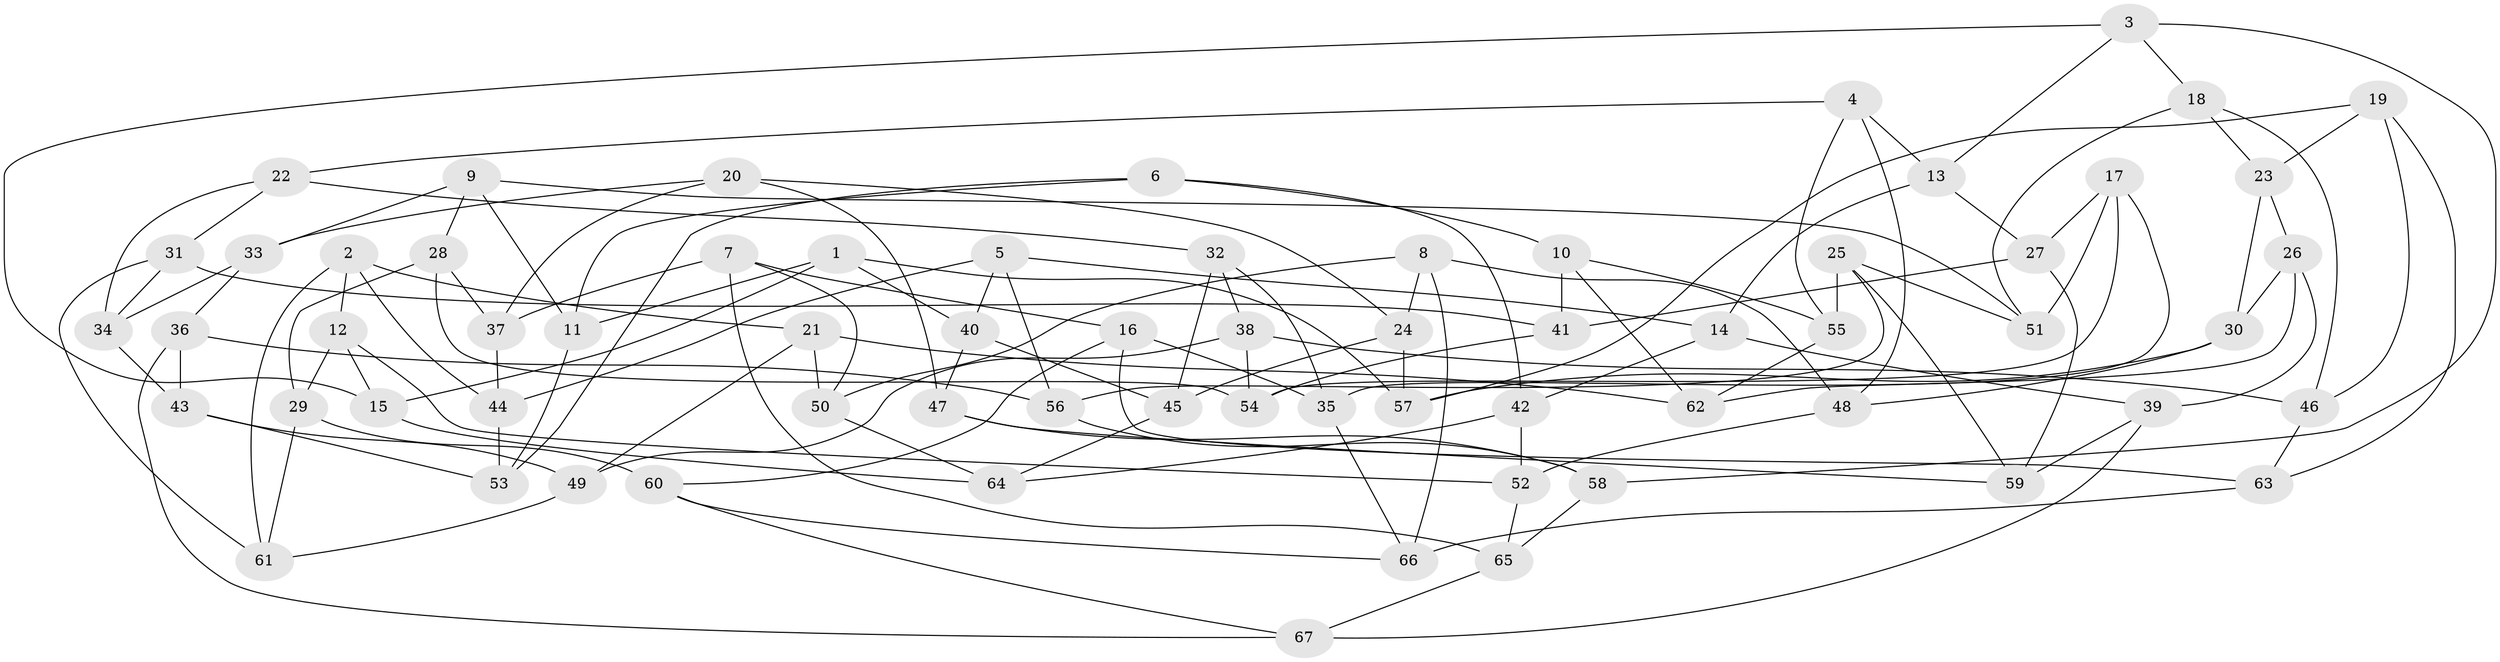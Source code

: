 // Generated by graph-tools (version 1.1) at 2025/16/03/09/25 04:16:23]
// undirected, 67 vertices, 134 edges
graph export_dot {
graph [start="1"]
  node [color=gray90,style=filled];
  1;
  2;
  3;
  4;
  5;
  6;
  7;
  8;
  9;
  10;
  11;
  12;
  13;
  14;
  15;
  16;
  17;
  18;
  19;
  20;
  21;
  22;
  23;
  24;
  25;
  26;
  27;
  28;
  29;
  30;
  31;
  32;
  33;
  34;
  35;
  36;
  37;
  38;
  39;
  40;
  41;
  42;
  43;
  44;
  45;
  46;
  47;
  48;
  49;
  50;
  51;
  52;
  53;
  54;
  55;
  56;
  57;
  58;
  59;
  60;
  61;
  62;
  63;
  64;
  65;
  66;
  67;
  1 -- 57;
  1 -- 11;
  1 -- 15;
  1 -- 40;
  2 -- 12;
  2 -- 44;
  2 -- 21;
  2 -- 61;
  3 -- 58;
  3 -- 13;
  3 -- 15;
  3 -- 18;
  4 -- 13;
  4 -- 22;
  4 -- 48;
  4 -- 55;
  5 -- 56;
  5 -- 44;
  5 -- 14;
  5 -- 40;
  6 -- 53;
  6 -- 11;
  6 -- 10;
  6 -- 42;
  7 -- 37;
  7 -- 16;
  7 -- 50;
  7 -- 65;
  8 -- 66;
  8 -- 48;
  8 -- 24;
  8 -- 50;
  9 -- 33;
  9 -- 51;
  9 -- 11;
  9 -- 28;
  10 -- 62;
  10 -- 41;
  10 -- 55;
  11 -- 53;
  12 -- 52;
  12 -- 29;
  12 -- 15;
  13 -- 14;
  13 -- 27;
  14 -- 39;
  14 -- 42;
  15 -- 64;
  16 -- 60;
  16 -- 63;
  16 -- 35;
  17 -- 27;
  17 -- 51;
  17 -- 54;
  17 -- 35;
  18 -- 23;
  18 -- 46;
  18 -- 51;
  19 -- 63;
  19 -- 57;
  19 -- 46;
  19 -- 23;
  20 -- 33;
  20 -- 47;
  20 -- 24;
  20 -- 37;
  21 -- 62;
  21 -- 50;
  21 -- 49;
  22 -- 31;
  22 -- 32;
  22 -- 34;
  23 -- 30;
  23 -- 26;
  24 -- 57;
  24 -- 45;
  25 -- 55;
  25 -- 59;
  25 -- 56;
  25 -- 51;
  26 -- 39;
  26 -- 62;
  26 -- 30;
  27 -- 59;
  27 -- 41;
  28 -- 29;
  28 -- 37;
  28 -- 54;
  29 -- 61;
  29 -- 60;
  30 -- 48;
  30 -- 57;
  31 -- 34;
  31 -- 61;
  31 -- 41;
  32 -- 45;
  32 -- 35;
  32 -- 38;
  33 -- 36;
  33 -- 34;
  34 -- 43;
  35 -- 66;
  36 -- 43;
  36 -- 67;
  36 -- 56;
  37 -- 44;
  38 -- 46;
  38 -- 49;
  38 -- 54;
  39 -- 67;
  39 -- 59;
  40 -- 45;
  40 -- 47;
  41 -- 54;
  42 -- 64;
  42 -- 52;
  43 -- 53;
  43 -- 49;
  44 -- 53;
  45 -- 64;
  46 -- 63;
  47 -- 59;
  47 -- 58;
  48 -- 52;
  49 -- 61;
  50 -- 64;
  52 -- 65;
  55 -- 62;
  56 -- 58;
  58 -- 65;
  60 -- 66;
  60 -- 67;
  63 -- 66;
  65 -- 67;
}
